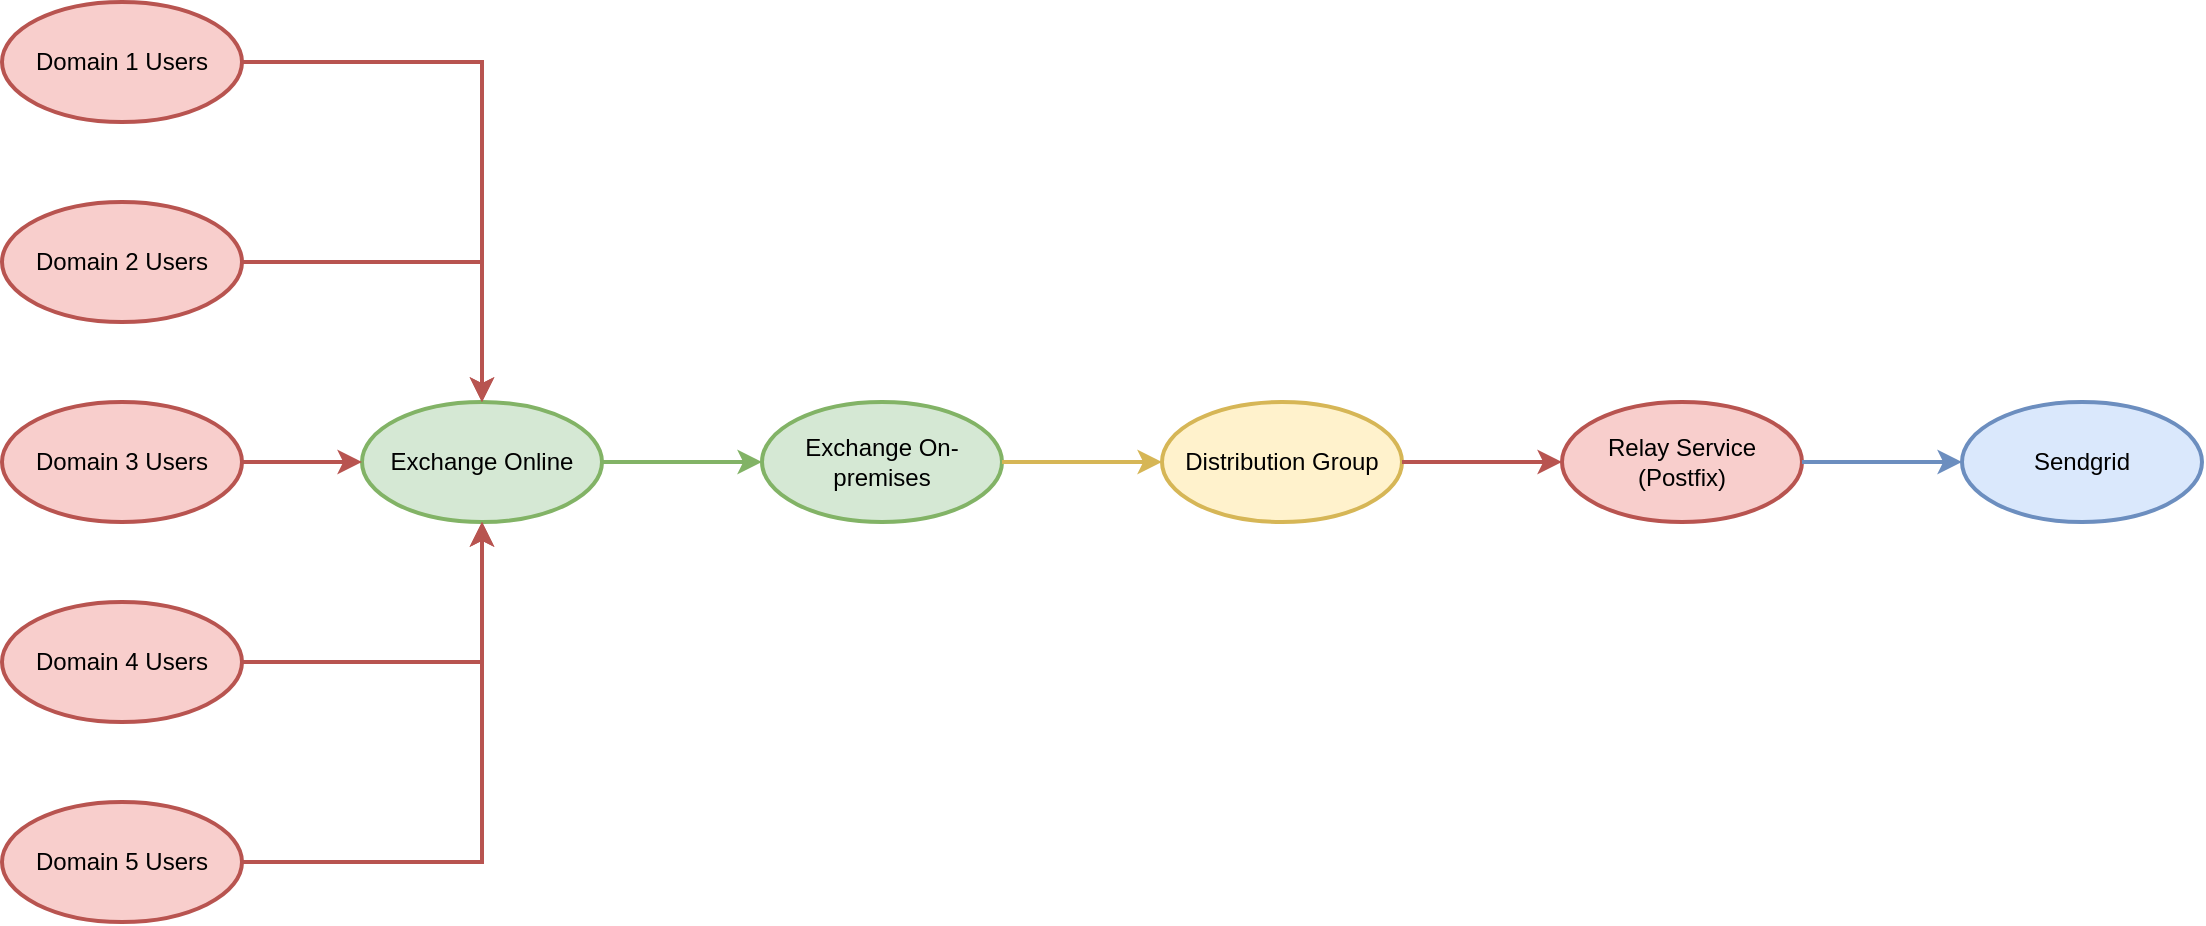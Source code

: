 <mxfile>
  <diagram name="Detailed Email System">
    <mxGraphModel dx="1000" dy="1000" grid="1" gridSize="10" guides="1" tooltips="1" connect="1" arrows="1" fold="1" page="1" pageScale="1" pageWidth="827" pageHeight="1169" math="0" shadow="0">
      <root>
        <mxCell id="0"/>
        <mxCell id="1" parent="0"/>

        <!-- Domain Users -->
        <mxCell id="2" value="Domain 1 Users" style="shape=ellipse;whiteSpace=wrap;html=1;fillColor=#f8cecc;strokeColor=#b85450;strokeWidth=2;" vertex="1" parent="1">
          <mxGeometry x="20" y="50" width="120" height="60" as="geometry"/>
        </mxCell>
        <mxCell id="3" value="Domain 2 Users" style="shape=ellipse;whiteSpace=wrap;html=1;fillColor=#f8cecc;strokeColor=#b85450;strokeWidth=2;" vertex="1" parent="1">
          <mxGeometry x="20" y="150" width="120" height="60" as="geometry"/>
        </mxCell>
        <mxCell id="4" value="Domain 3 Users" style="shape=ellipse;whiteSpace=wrap;html=1;fillColor=#f8cecc;strokeColor=#b85450;strokeWidth=2;" vertex="1" parent="1">
          <mxGeometry x="20" y="250" width="120" height="60" as="geometry"/>
        </mxCell>
        <mxCell id="5" value="Domain 4 Users" style="shape=ellipse;whiteSpace=wrap;html=1;fillColor=#f8cecc;strokeColor=#b85450;strokeWidth=2;" vertex="1" parent="1">
          <mxGeometry x="20" y="350" width="120" height="60" as="geometry"/>
        </mxCell>
        <mxCell id="6" value="Domain 5 Users" style="shape=ellipse;whiteSpace=wrap;html=1;fillColor=#f8cecc;strokeColor=#b85450;strokeWidth=2;" vertex="1" parent="1">
          <mxGeometry x="20" y="450" width="120" height="60" as="geometry"/>
        </mxCell>

        <!-- Exchange Online -->
        <mxCell id="7" value="Exchange Online" style="shape=ellipse;whiteSpace=wrap;html=1;fillColor=#d5e8d4;strokeColor=#82b366;strokeWidth=2;" vertex="1" parent="1">
          <mxGeometry x="200" y="250" width="120" height="60" as="geometry"/>
        </mxCell>

        <!-- Exchange On-premises -->
        <mxCell id="8" value="Exchange On-premises" style="shape=ellipse;whiteSpace=wrap;html=1;fillColor=#d5e8d4;strokeColor=#82b366;strokeWidth=2;" vertex="1" parent="1">
          <mxGeometry x="400" y="250" width="120" height="60" as="geometry"/>
        </mxCell>

        <!-- Distribution Group -->
        <mxCell id="9" value="Distribution Group" style="shape=ellipse;whiteSpace=wrap;html=1;fillColor=#fff2cc;strokeColor=#d6b656;strokeWidth=2;" vertex="1" parent="1">
          <mxGeometry x="600" y="250" width="120" height="60" as="geometry"/>
        </mxCell>

        <!-- Relay Service -->
        <mxCell id="10" value="Relay Service (Postfix)" style="shape=ellipse;whiteSpace=wrap;html=1;fillColor=#f8cecc;strokeColor=#b85450;strokeWidth=2;" vertex="1" parent="1">
          <mxGeometry x="800" y="250" width="120" height="60" as="geometry"/>
        </mxCell>

        <!-- Sendgrid -->
        <mxCell id="11" value="Sendgrid" style="shape=ellipse;whiteSpace=wrap;html=1;fillColor=#dae8fc;strokeColor=#6c8ebf;strokeWidth=2;" vertex="1" parent="1">
          <mxGeometry x="1000" y="250" width="120" height="60" as="geometry"/>
        </mxCell>

        <!-- Connections -->
        <mxCell id="12" style="edgeStyle=orthogonalEdgeStyle;rounded=0;orthogonalLoop=1;jettySize=auto;html=1;strokeColor=#b85450;strokeWidth=2;" edge="1" parent="1" source="2" target="7">
          <mxGeometry relative="1" as="geometry"/>
        </mxCell>
        <mxCell id="13" style="edgeStyle=orthogonalEdgeStyle;rounded=0;orthogonalLoop=1;jettySize=auto;html=1;strokeColor=#b85450;strokeWidth=2;" edge="1" parent="1" source="3" target="7">
          <mxGeometry relative="1" as="geometry"/>
        </mxCell>
        <mxCell id="14" style="edgeStyle=orthogonalEdgeStyle;rounded=0;orthogonalLoop=1;jettySize=auto;html=1;strokeColor=#b85450;strokeWidth=2;" edge="1" parent="1" source="4" target="7">
          <mxGeometry relative="1" as="geometry"/>
        </mxCell>
        <mxCell id="15" style="edgeStyle=orthogonalEdgeStyle;rounded=0;orthogonalLoop=1;jettySize=auto;html=1;strokeColor=#b85450;strokeWidth=2;" edge="1" parent="1" source="5" target="7">
          <mxGeometry relative="1" as="geometry"/>
        </mxCell>
        <mxCell id="16" style="edgeStyle=orthogonalEdgeStyle;rounded=0;orthogonalLoop=1;jettySize=auto;html=1;strokeColor=#b85450;strokeWidth=2;" edge="1" parent="1" source="6" target="7">
          <mxGeometry relative="1" as="geometry"/>
        </mxCell>
        <mxCell id="17" style="edgeStyle=orthogonalEdgeStyle;rounded=0;orthogonalLoop=1;jettySize=auto;html=1;strokeColor=#82b366;strokeWidth=2;" edge="1" parent="1" source="7" target="8">
          <mxGeometry relative="1" as="geometry"/>
        </mxCell>
        <mxCell id="18" style="edgeStyle=orthogonalEdgeStyle;rounded=0;orthogonalLoop=1;jettySize=auto;html=1;strokeColor=#d6b656;strokeWidth=2;" edge="1" parent="1" source="8" target="9">
          <mxGeometry relative="1" as="geometry"/>
        </mxCell>
        <mxCell id="19" style="edgeStyle=orthogonalEdgeStyle;rounded=0;orthogonalLoop=1;jettySize=auto;html=1;strokeColor=#b85450;strokeWidth=2;" edge="1" parent="1" source="9" target="10">
          <mxGeometry relative="1" as="geometry"/>
        </mxCell>
        <mxCell id="20" style="edgeStyle=orthogonalEdgeStyle;rounded=0;orthogonalLoop=1;jettySize=auto;html=1;strokeColor=#6c8ebf;strokeWidth=2;" edge="1" parent="1" source="10" target="11">
          <mxGeometry relative="1" as="geometry"/>
        </mxCell>

      </root>
    </mxGraphModel>
  </diagram>
</mxfile>
